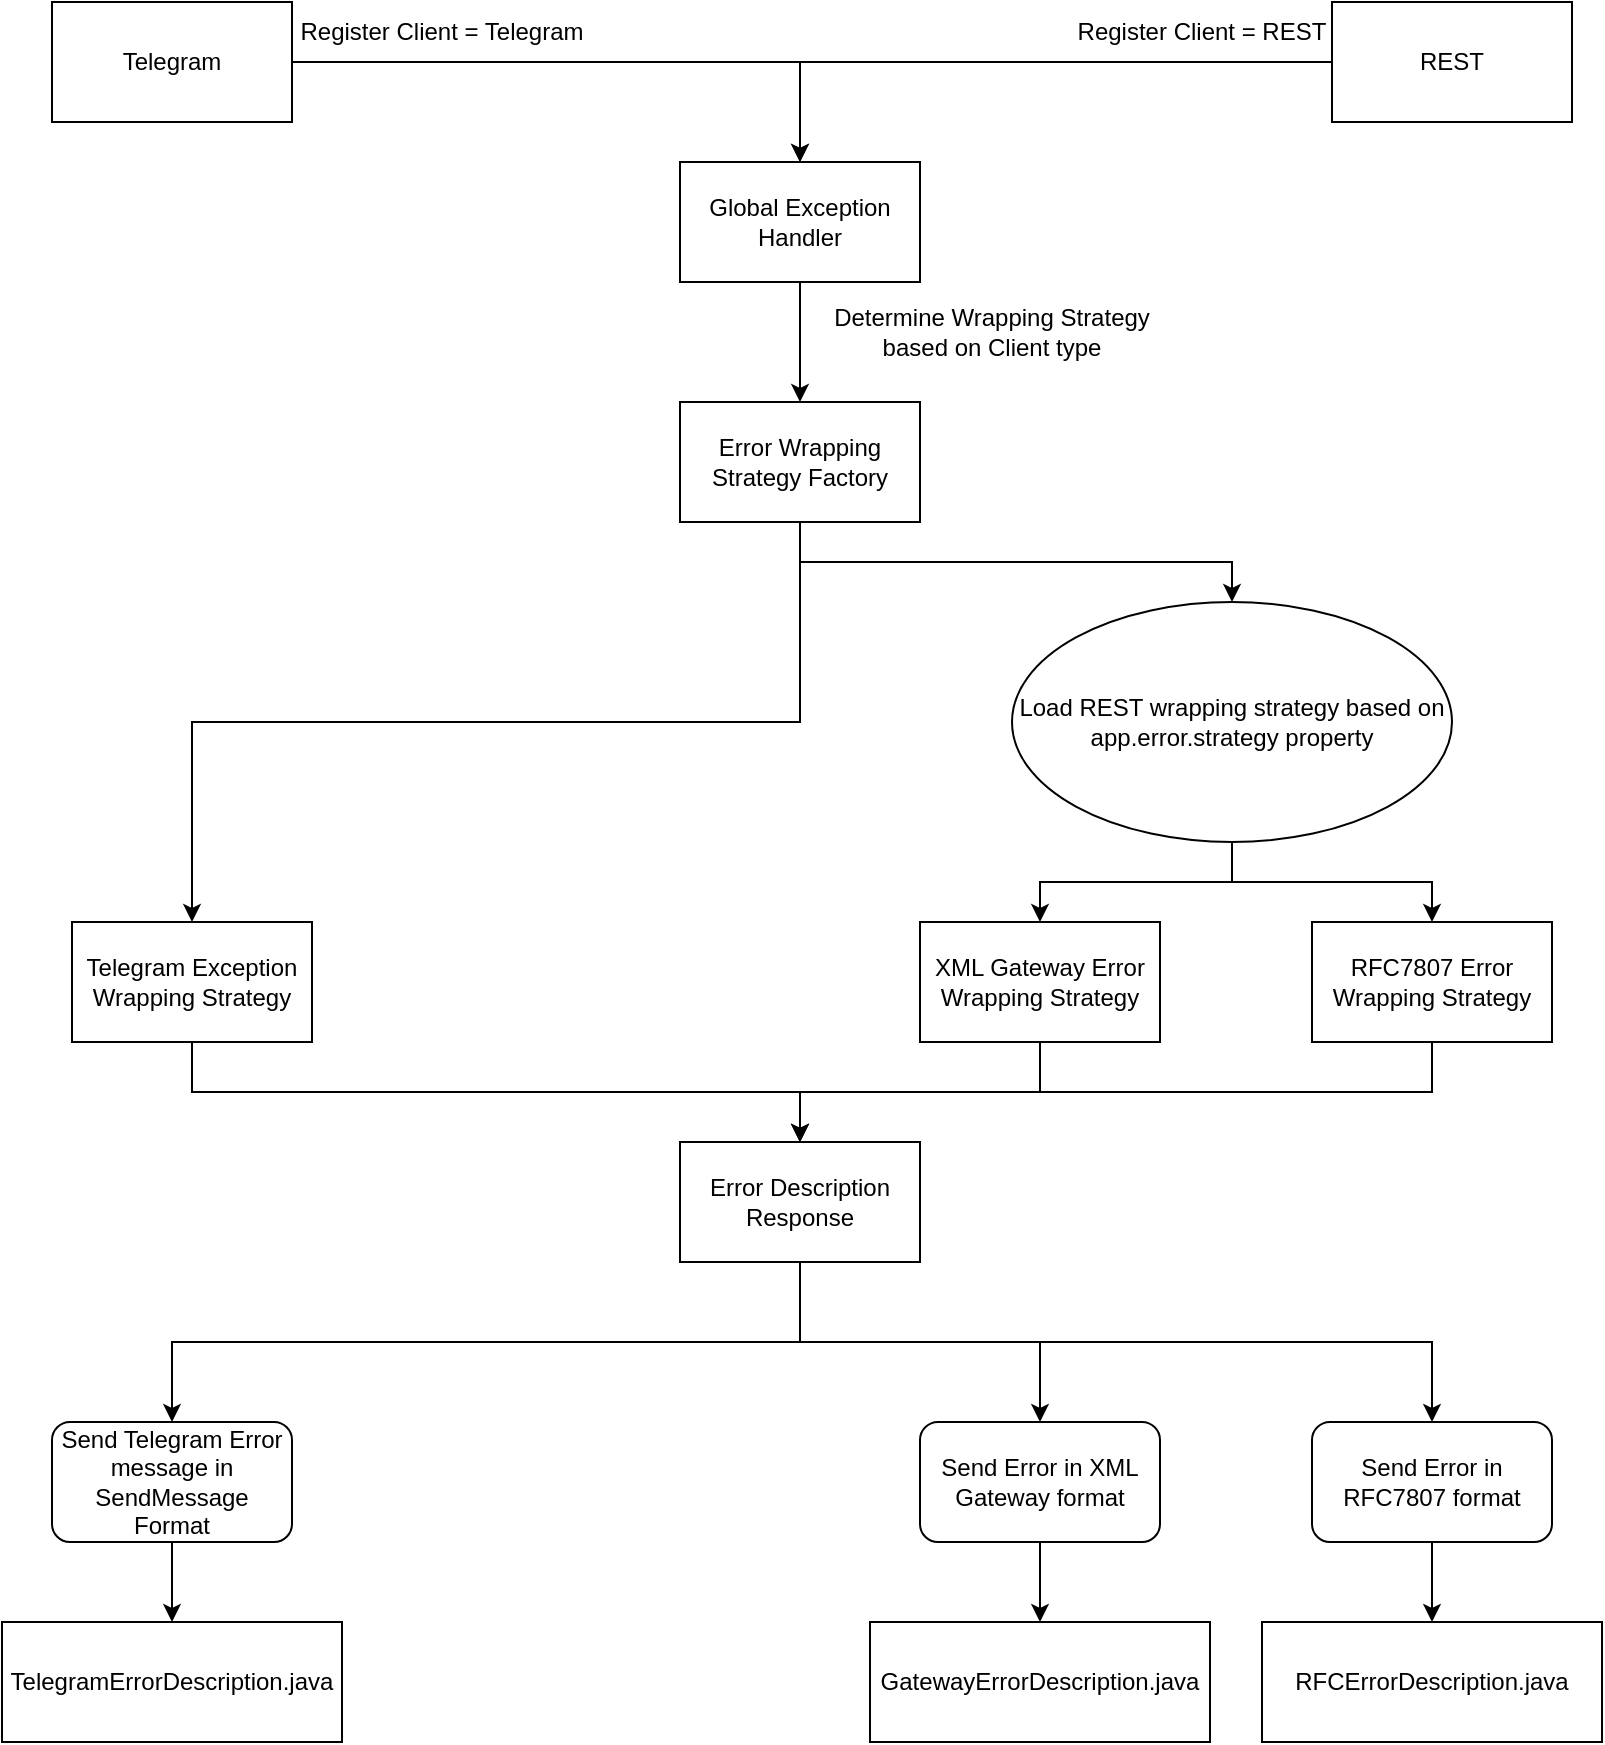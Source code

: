 <mxfile version="21.6.5" type="device">
  <diagram name="Страница 1" id="Mgmkaygj8V2mmRTeE8MG">
    <mxGraphModel dx="1050" dy="566" grid="1" gridSize="10" guides="1" tooltips="1" connect="1" arrows="1" fold="1" page="1" pageScale="1" pageWidth="827" pageHeight="1169" math="0" shadow="0">
      <root>
        <mxCell id="0" />
        <mxCell id="1" parent="0" />
        <mxCell id="UpexlLb_GJpzRSQ99fqZ-4" style="edgeStyle=orthogonalEdgeStyle;rounded=0;orthogonalLoop=1;jettySize=auto;html=1;exitX=1;exitY=0.5;exitDx=0;exitDy=0;entryX=0.5;entryY=0;entryDx=0;entryDy=0;" edge="1" parent="1" source="UpexlLb_GJpzRSQ99fqZ-1" target="UpexlLb_GJpzRSQ99fqZ-3">
          <mxGeometry relative="1" as="geometry" />
        </mxCell>
        <mxCell id="UpexlLb_GJpzRSQ99fqZ-1" value="Telegram" style="rounded=0;whiteSpace=wrap;html=1;" vertex="1" parent="1">
          <mxGeometry x="40" y="40" width="120" height="60" as="geometry" />
        </mxCell>
        <mxCell id="UpexlLb_GJpzRSQ99fqZ-5" style="edgeStyle=orthogonalEdgeStyle;rounded=0;orthogonalLoop=1;jettySize=auto;html=1;exitX=0;exitY=0.5;exitDx=0;exitDy=0;entryX=0.5;entryY=0;entryDx=0;entryDy=0;" edge="1" parent="1" source="UpexlLb_GJpzRSQ99fqZ-2" target="UpexlLb_GJpzRSQ99fqZ-3">
          <mxGeometry relative="1" as="geometry" />
        </mxCell>
        <mxCell id="UpexlLb_GJpzRSQ99fqZ-2" value="REST" style="rounded=0;whiteSpace=wrap;html=1;" vertex="1" parent="1">
          <mxGeometry x="680" y="40" width="120" height="60" as="geometry" />
        </mxCell>
        <mxCell id="UpexlLb_GJpzRSQ99fqZ-9" style="edgeStyle=orthogonalEdgeStyle;rounded=0;orthogonalLoop=1;jettySize=auto;html=1;exitX=0.5;exitY=1;exitDx=0;exitDy=0;entryX=0.5;entryY=0;entryDx=0;entryDy=0;" edge="1" parent="1" source="UpexlLb_GJpzRSQ99fqZ-3" target="UpexlLb_GJpzRSQ99fqZ-8">
          <mxGeometry relative="1" as="geometry" />
        </mxCell>
        <mxCell id="UpexlLb_GJpzRSQ99fqZ-3" value="Global Exception Handler" style="rounded=0;whiteSpace=wrap;html=1;" vertex="1" parent="1">
          <mxGeometry x="354" y="120" width="120" height="60" as="geometry" />
        </mxCell>
        <mxCell id="UpexlLb_GJpzRSQ99fqZ-6" value="Register Client = Telegram" style="text;html=1;strokeColor=none;fillColor=none;align=center;verticalAlign=middle;whiteSpace=wrap;rounded=0;" vertex="1" parent="1">
          <mxGeometry x="160" y="40" width="150" height="30" as="geometry" />
        </mxCell>
        <mxCell id="UpexlLb_GJpzRSQ99fqZ-7" value="Register Client = REST" style="text;html=1;strokeColor=none;fillColor=none;align=center;verticalAlign=middle;whiteSpace=wrap;rounded=0;" vertex="1" parent="1">
          <mxGeometry x="550" y="40" width="130" height="30" as="geometry" />
        </mxCell>
        <mxCell id="UpexlLb_GJpzRSQ99fqZ-14" style="edgeStyle=orthogonalEdgeStyle;rounded=0;orthogonalLoop=1;jettySize=auto;html=1;exitX=0.5;exitY=1;exitDx=0;exitDy=0;entryX=0.5;entryY=0;entryDx=0;entryDy=0;" edge="1" parent="1" source="UpexlLb_GJpzRSQ99fqZ-8" target="UpexlLb_GJpzRSQ99fqZ-11">
          <mxGeometry relative="1" as="geometry" />
        </mxCell>
        <mxCell id="UpexlLb_GJpzRSQ99fqZ-16" style="edgeStyle=orthogonalEdgeStyle;rounded=0;orthogonalLoop=1;jettySize=auto;html=1;exitX=0.5;exitY=1;exitDx=0;exitDy=0;" edge="1" parent="1" source="UpexlLb_GJpzRSQ99fqZ-8" target="UpexlLb_GJpzRSQ99fqZ-15">
          <mxGeometry relative="1" as="geometry" />
        </mxCell>
        <mxCell id="UpexlLb_GJpzRSQ99fqZ-8" value="Error Wrapping Strategy Factory" style="rounded=0;whiteSpace=wrap;html=1;" vertex="1" parent="1">
          <mxGeometry x="354" y="240" width="120" height="60" as="geometry" />
        </mxCell>
        <mxCell id="UpexlLb_GJpzRSQ99fqZ-10" value="Determine Wrapping Strategy based on Client type" style="text;html=1;strokeColor=none;fillColor=none;align=center;verticalAlign=middle;whiteSpace=wrap;rounded=0;" vertex="1" parent="1">
          <mxGeometry x="420" y="190" width="180" height="30" as="geometry" />
        </mxCell>
        <mxCell id="UpexlLb_GJpzRSQ99fqZ-22" style="edgeStyle=orthogonalEdgeStyle;rounded=0;orthogonalLoop=1;jettySize=auto;html=1;exitX=0.5;exitY=1;exitDx=0;exitDy=0;entryX=0.5;entryY=0;entryDx=0;entryDy=0;" edge="1" parent="1" source="UpexlLb_GJpzRSQ99fqZ-11" target="UpexlLb_GJpzRSQ99fqZ-21">
          <mxGeometry relative="1" as="geometry" />
        </mxCell>
        <mxCell id="UpexlLb_GJpzRSQ99fqZ-11" value="Telegram Exception Wrapping Strategy" style="rounded=0;whiteSpace=wrap;html=1;" vertex="1" parent="1">
          <mxGeometry x="50" y="500" width="120" height="60" as="geometry" />
        </mxCell>
        <mxCell id="UpexlLb_GJpzRSQ99fqZ-23" style="edgeStyle=orthogonalEdgeStyle;rounded=0;orthogonalLoop=1;jettySize=auto;html=1;exitX=0.5;exitY=1;exitDx=0;exitDy=0;" edge="1" parent="1" source="UpexlLb_GJpzRSQ99fqZ-12" target="UpexlLb_GJpzRSQ99fqZ-21">
          <mxGeometry relative="1" as="geometry" />
        </mxCell>
        <mxCell id="UpexlLb_GJpzRSQ99fqZ-12" value="XML Gateway Error Wrapping Strategy" style="rounded=0;whiteSpace=wrap;html=1;" vertex="1" parent="1">
          <mxGeometry x="474" y="500" width="120" height="60" as="geometry" />
        </mxCell>
        <mxCell id="UpexlLb_GJpzRSQ99fqZ-24" style="edgeStyle=orthogonalEdgeStyle;rounded=0;orthogonalLoop=1;jettySize=auto;html=1;exitX=0.5;exitY=1;exitDx=0;exitDy=0;entryX=0.5;entryY=0;entryDx=0;entryDy=0;" edge="1" parent="1" source="UpexlLb_GJpzRSQ99fqZ-13" target="UpexlLb_GJpzRSQ99fqZ-21">
          <mxGeometry relative="1" as="geometry" />
        </mxCell>
        <mxCell id="UpexlLb_GJpzRSQ99fqZ-13" value="RFC7807 Error Wrapping Strategy" style="rounded=0;whiteSpace=wrap;html=1;" vertex="1" parent="1">
          <mxGeometry x="670" y="500" width="120" height="60" as="geometry" />
        </mxCell>
        <mxCell id="UpexlLb_GJpzRSQ99fqZ-17" style="edgeStyle=orthogonalEdgeStyle;rounded=0;orthogonalLoop=1;jettySize=auto;html=1;exitX=0.5;exitY=1;exitDx=0;exitDy=0;entryX=0.5;entryY=0;entryDx=0;entryDy=0;" edge="1" parent="1" source="UpexlLb_GJpzRSQ99fqZ-15" target="UpexlLb_GJpzRSQ99fqZ-12">
          <mxGeometry relative="1" as="geometry" />
        </mxCell>
        <mxCell id="UpexlLb_GJpzRSQ99fqZ-18" style="edgeStyle=orthogonalEdgeStyle;rounded=0;orthogonalLoop=1;jettySize=auto;html=1;exitX=0.5;exitY=1;exitDx=0;exitDy=0;entryX=0.5;entryY=0;entryDx=0;entryDy=0;" edge="1" parent="1" source="UpexlLb_GJpzRSQ99fqZ-15" target="UpexlLb_GJpzRSQ99fqZ-13">
          <mxGeometry relative="1" as="geometry" />
        </mxCell>
        <mxCell id="UpexlLb_GJpzRSQ99fqZ-15" value="Load REST wrapping strategy based on app.error.strategy property" style="ellipse;whiteSpace=wrap;html=1;" vertex="1" parent="1">
          <mxGeometry x="520" y="340" width="220" height="120" as="geometry" />
        </mxCell>
        <mxCell id="UpexlLb_GJpzRSQ99fqZ-33" style="edgeStyle=orthogonalEdgeStyle;rounded=0;orthogonalLoop=1;jettySize=auto;html=1;exitX=0.5;exitY=1;exitDx=0;exitDy=0;entryX=0.5;entryY=0;entryDx=0;entryDy=0;" edge="1" parent="1" source="UpexlLb_GJpzRSQ99fqZ-19" target="UpexlLb_GJpzRSQ99fqZ-25">
          <mxGeometry relative="1" as="geometry" />
        </mxCell>
        <mxCell id="UpexlLb_GJpzRSQ99fqZ-19" value="Send Telegram Error message in SendMessage Format" style="rounded=1;whiteSpace=wrap;html=1;" vertex="1" parent="1">
          <mxGeometry x="40" y="750" width="120" height="60" as="geometry" />
        </mxCell>
        <mxCell id="UpexlLb_GJpzRSQ99fqZ-30" style="edgeStyle=orthogonalEdgeStyle;rounded=0;orthogonalLoop=1;jettySize=auto;html=1;exitX=0.5;exitY=1;exitDx=0;exitDy=0;entryX=0.5;entryY=0;entryDx=0;entryDy=0;" edge="1" parent="1" source="UpexlLb_GJpzRSQ99fqZ-21" target="UpexlLb_GJpzRSQ99fqZ-19">
          <mxGeometry relative="1" as="geometry" />
        </mxCell>
        <mxCell id="UpexlLb_GJpzRSQ99fqZ-31" style="edgeStyle=orthogonalEdgeStyle;rounded=0;orthogonalLoop=1;jettySize=auto;html=1;exitX=0.5;exitY=1;exitDx=0;exitDy=0;entryX=0.5;entryY=0;entryDx=0;entryDy=0;" edge="1" parent="1" source="UpexlLb_GJpzRSQ99fqZ-21" target="UpexlLb_GJpzRSQ99fqZ-28">
          <mxGeometry relative="1" as="geometry" />
        </mxCell>
        <mxCell id="UpexlLb_GJpzRSQ99fqZ-32" style="edgeStyle=orthogonalEdgeStyle;rounded=0;orthogonalLoop=1;jettySize=auto;html=1;exitX=0.5;exitY=1;exitDx=0;exitDy=0;entryX=0.5;entryY=0;entryDx=0;entryDy=0;" edge="1" parent="1" source="UpexlLb_GJpzRSQ99fqZ-21" target="UpexlLb_GJpzRSQ99fqZ-29">
          <mxGeometry relative="1" as="geometry" />
        </mxCell>
        <mxCell id="UpexlLb_GJpzRSQ99fqZ-21" value="Error Description Response" style="rounded=0;whiteSpace=wrap;html=1;" vertex="1" parent="1">
          <mxGeometry x="354" y="610" width="120" height="60" as="geometry" />
        </mxCell>
        <mxCell id="UpexlLb_GJpzRSQ99fqZ-25" value="TelegramErrorDescription.java" style="rounded=0;whiteSpace=wrap;html=1;" vertex="1" parent="1">
          <mxGeometry x="15" y="850" width="170" height="60" as="geometry" />
        </mxCell>
        <mxCell id="UpexlLb_GJpzRSQ99fqZ-26" value="GatewayErrorDescription.java" style="rounded=0;whiteSpace=wrap;html=1;" vertex="1" parent="1">
          <mxGeometry x="449" y="850" width="170" height="60" as="geometry" />
        </mxCell>
        <mxCell id="UpexlLb_GJpzRSQ99fqZ-27" value="RFCErrorDescription.java" style="rounded=0;whiteSpace=wrap;html=1;" vertex="1" parent="1">
          <mxGeometry x="645" y="850" width="170" height="60" as="geometry" />
        </mxCell>
        <mxCell id="UpexlLb_GJpzRSQ99fqZ-34" style="edgeStyle=orthogonalEdgeStyle;rounded=0;orthogonalLoop=1;jettySize=auto;html=1;exitX=0.5;exitY=1;exitDx=0;exitDy=0;" edge="1" parent="1" source="UpexlLb_GJpzRSQ99fqZ-28" target="UpexlLb_GJpzRSQ99fqZ-26">
          <mxGeometry relative="1" as="geometry" />
        </mxCell>
        <mxCell id="UpexlLb_GJpzRSQ99fqZ-28" value="Send Error in XML Gateway format" style="rounded=1;whiteSpace=wrap;html=1;" vertex="1" parent="1">
          <mxGeometry x="474" y="750" width="120" height="60" as="geometry" />
        </mxCell>
        <mxCell id="UpexlLb_GJpzRSQ99fqZ-35" style="edgeStyle=orthogonalEdgeStyle;rounded=0;orthogonalLoop=1;jettySize=auto;html=1;exitX=0.5;exitY=1;exitDx=0;exitDy=0;entryX=0.5;entryY=0;entryDx=0;entryDy=0;" edge="1" parent="1" source="UpexlLb_GJpzRSQ99fqZ-29" target="UpexlLb_GJpzRSQ99fqZ-27">
          <mxGeometry relative="1" as="geometry" />
        </mxCell>
        <mxCell id="UpexlLb_GJpzRSQ99fqZ-29" value="Send Error in RFC7807 format" style="rounded=1;whiteSpace=wrap;html=1;" vertex="1" parent="1">
          <mxGeometry x="670" y="750" width="120" height="60" as="geometry" />
        </mxCell>
      </root>
    </mxGraphModel>
  </diagram>
</mxfile>
